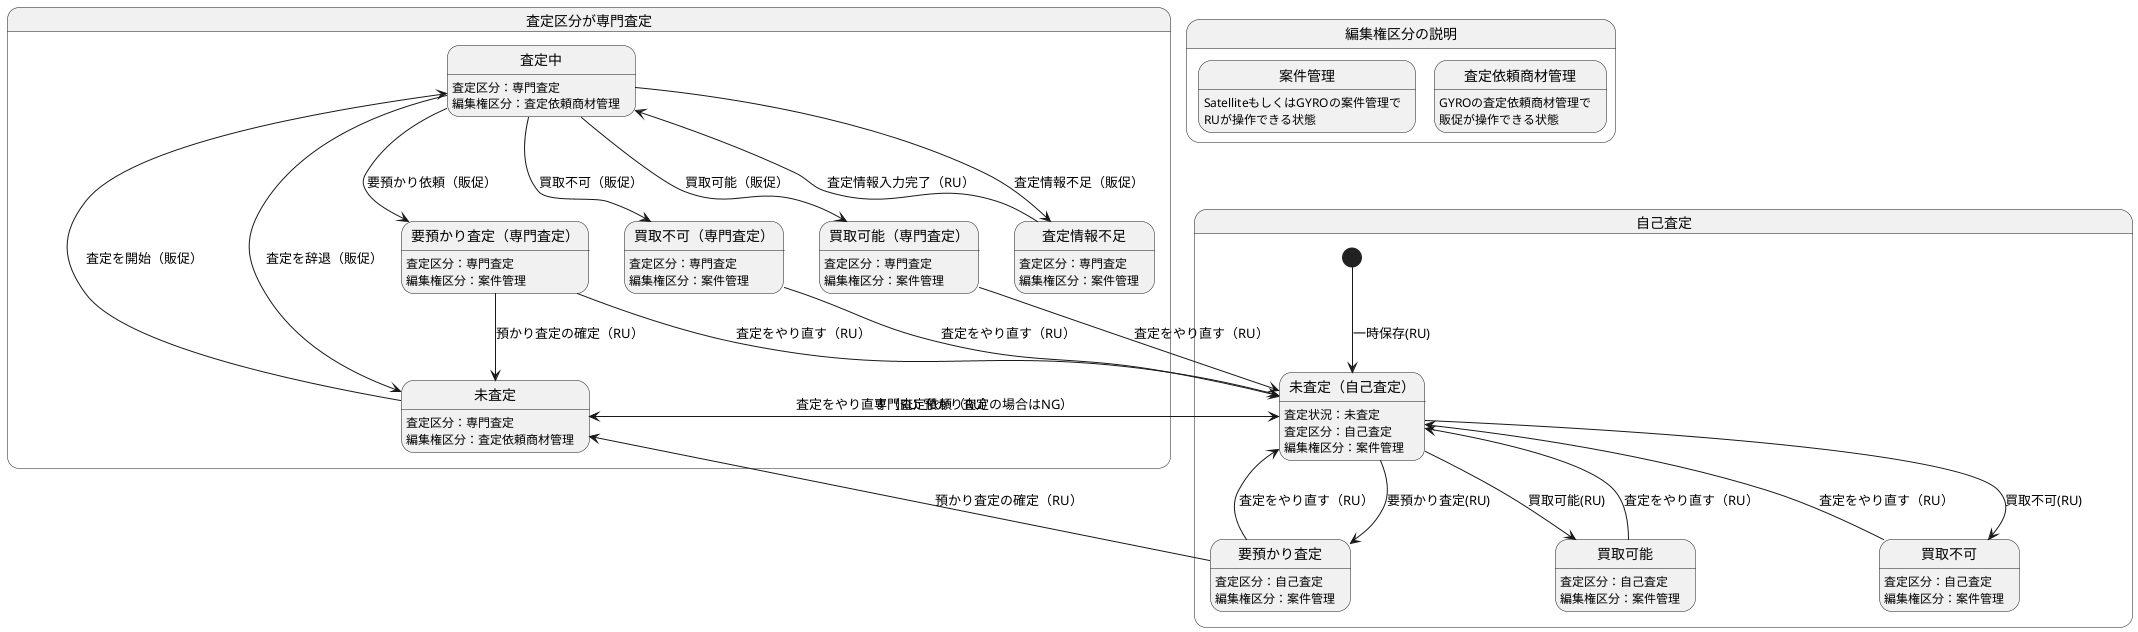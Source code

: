 @startuml assessment_status_flow_chart

state 編集権区分の説明 {
  案件管理:SatelliteもしくはGYROの案件管理で\nRUが操作できる状態
  査定依頼商材管理:GYROの査定依頼商材管理で\n販促が操作できる状態
}

' 「自己査定のフロー」
state 自己査定 {
  state "未査定（自己査定）" as 一時保存

[*] --> 一時保存:一時保存(RU)
一時保存:査定状況：未査定
一時保存:査定区分：自己査定
一時保存:編集権区分：案件管理

一時保存 -> 買取可能:買取可能(RU)
買取可能:査定区分：自己査定
買取可能:編集権区分：案件管理

一時保存 --> 買取不可:買取不可(RU)
買取不可:査定区分：自己査定
買取不可:編集権区分：案件管理

一時保存 --> 要預かり査定:要預かり査定(RU)
要預かり査定:査定区分：自己査定
要預かり査定:編集権区分：案件管理

' 査定やり直し
買取可能 --> 一時保存:査定をやり直す（RU）
買取不可 --> 一時保存:査定をやり直す（RU）
要預かり査定 --> 一時保存:査定をやり直す（RU）

}

' 「専門査定のフロー」
state 査定区分が専門査定 {
  state "買取可能（専門査定）" as 専門査定での買取可能
  state "買取不可（専門査定）" as 専門査定での買取不可
  state "要預かり査定（専門査定）" as 専門査定での要預かり依頼

要預かり査定 --> 未査定:預かり査定の確定（RU）
未査定:査定区分：専門査定
未査定:編集権区分：査定依頼商材管理

一時保存 --> 未査定:専門査定依頼（RU）

未査定 --> 査定中:査定を開始（販促）
査定中:査定区分：専門査定
査定中:編集権区分：査定依頼商材管理

査定中 --> 未査定:査定を辞退（販促）

査定中 --> 専門査定での買取可能:買取可能（販促）
専門査定での買取可能:査定区分：専門査定
専門査定での買取可能:編集権区分：案件管理

査定中 --> 専門査定での買取不可:買取不可（販促）
専門査定での買取不可:査定区分：専門査定
専門査定での買取不可:編集権区分：案件管理

査定中 --> 査定情報不足:査定情報不足（販促）
査定情報不足:査定区分：専門査定
査定情報不足:編集権区分：案件管理

査定情報不足 --> 査定中:査定情報入力完了（RU）

査定中 --> 専門査定での要預かり依頼:要預かり依頼（販促）
専門査定での要預かり依頼:査定区分：専門査定
専門査定での要預かり依頼:編集権区分：案件管理

専門査定での要預かり依頼 --> 未査定:預かり査定の確定（RU）

' 査定やり直し
未査定 --> 一時保存:査定をやり直す（RU: 預かり査定の場合はNG）
専門査定での買取可能 --> 一時保存:査定をやり直す（RU）
専門査定での買取不可 --> 一時保存:査定をやり直す（RU）
専門査定での要預かり依頼 --> 一時保存:査定をやり直す（RU）

}

@enduml
